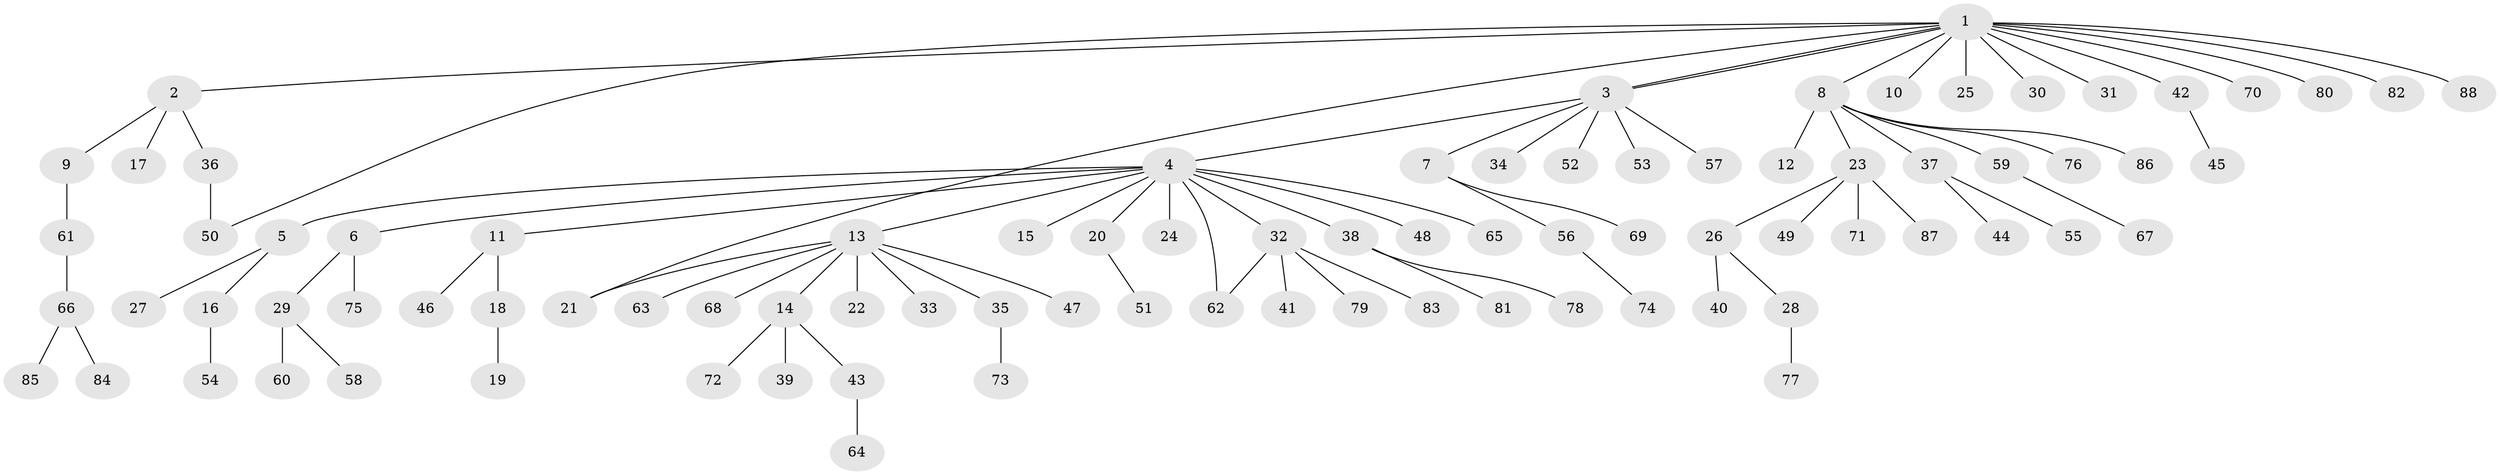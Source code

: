 // coarse degree distribution, {14: 0.015625, 4: 0.03125, 7: 0.015625, 12: 0.015625, 3: 0.0625, 2: 0.15625, 10: 0.015625, 1: 0.671875, 8: 0.015625}
// Generated by graph-tools (version 1.1) at 2025/51/02/27/25 19:51:58]
// undirected, 88 vertices, 91 edges
graph export_dot {
graph [start="1"]
  node [color=gray90,style=filled];
  1;
  2;
  3;
  4;
  5;
  6;
  7;
  8;
  9;
  10;
  11;
  12;
  13;
  14;
  15;
  16;
  17;
  18;
  19;
  20;
  21;
  22;
  23;
  24;
  25;
  26;
  27;
  28;
  29;
  30;
  31;
  32;
  33;
  34;
  35;
  36;
  37;
  38;
  39;
  40;
  41;
  42;
  43;
  44;
  45;
  46;
  47;
  48;
  49;
  50;
  51;
  52;
  53;
  54;
  55;
  56;
  57;
  58;
  59;
  60;
  61;
  62;
  63;
  64;
  65;
  66;
  67;
  68;
  69;
  70;
  71;
  72;
  73;
  74;
  75;
  76;
  77;
  78;
  79;
  80;
  81;
  82;
  83;
  84;
  85;
  86;
  87;
  88;
  1 -- 2;
  1 -- 3;
  1 -- 3;
  1 -- 8;
  1 -- 10;
  1 -- 21;
  1 -- 25;
  1 -- 30;
  1 -- 31;
  1 -- 42;
  1 -- 50;
  1 -- 70;
  1 -- 80;
  1 -- 82;
  1 -- 88;
  2 -- 9;
  2 -- 17;
  2 -- 36;
  3 -- 4;
  3 -- 7;
  3 -- 34;
  3 -- 52;
  3 -- 53;
  3 -- 57;
  4 -- 5;
  4 -- 6;
  4 -- 11;
  4 -- 13;
  4 -- 15;
  4 -- 20;
  4 -- 24;
  4 -- 32;
  4 -- 38;
  4 -- 48;
  4 -- 62;
  4 -- 65;
  5 -- 16;
  5 -- 27;
  6 -- 29;
  6 -- 75;
  7 -- 56;
  7 -- 69;
  8 -- 12;
  8 -- 23;
  8 -- 37;
  8 -- 59;
  8 -- 76;
  8 -- 86;
  9 -- 61;
  11 -- 18;
  11 -- 46;
  13 -- 14;
  13 -- 21;
  13 -- 22;
  13 -- 33;
  13 -- 35;
  13 -- 47;
  13 -- 63;
  13 -- 68;
  14 -- 39;
  14 -- 43;
  14 -- 72;
  16 -- 54;
  18 -- 19;
  20 -- 51;
  23 -- 26;
  23 -- 49;
  23 -- 71;
  23 -- 87;
  26 -- 28;
  26 -- 40;
  28 -- 77;
  29 -- 58;
  29 -- 60;
  32 -- 41;
  32 -- 62;
  32 -- 79;
  32 -- 83;
  35 -- 73;
  36 -- 50;
  37 -- 44;
  37 -- 55;
  38 -- 78;
  38 -- 81;
  42 -- 45;
  43 -- 64;
  56 -- 74;
  59 -- 67;
  61 -- 66;
  66 -- 84;
  66 -- 85;
}
